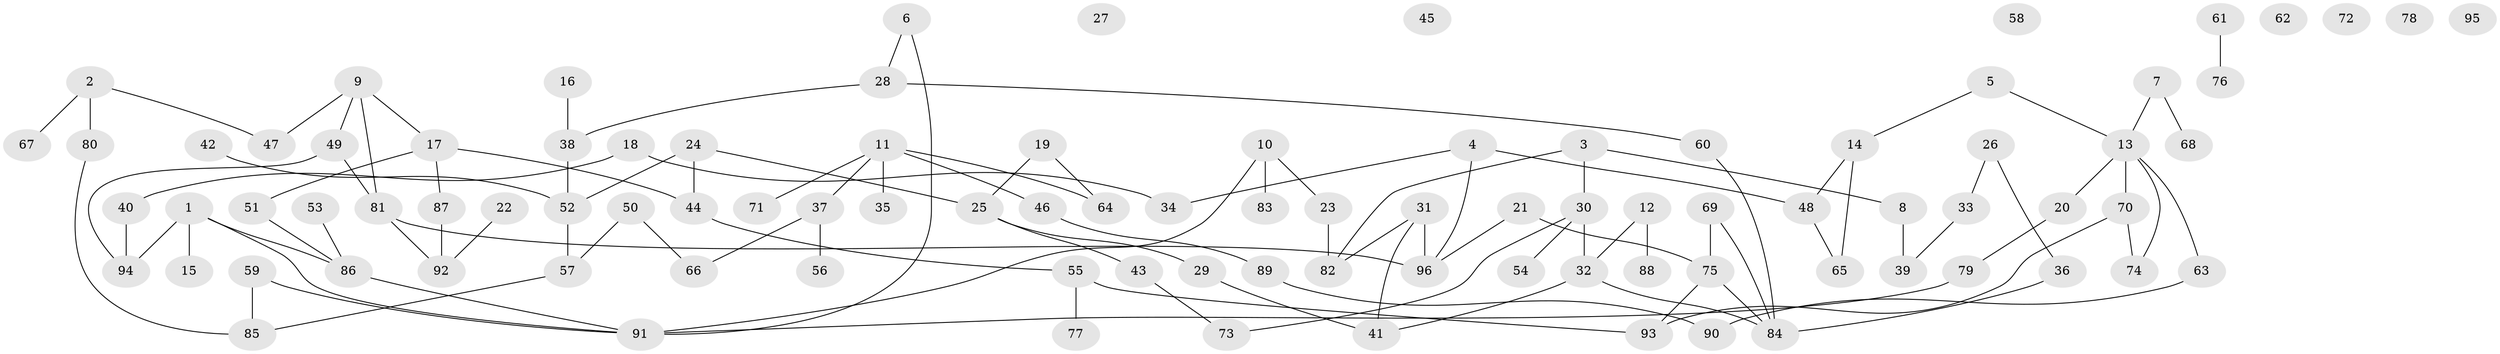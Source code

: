 // Generated by graph-tools (version 1.1) at 2025/13/03/09/25 04:13:07]
// undirected, 96 vertices, 110 edges
graph export_dot {
graph [start="1"]
  node [color=gray90,style=filled];
  1;
  2;
  3;
  4;
  5;
  6;
  7;
  8;
  9;
  10;
  11;
  12;
  13;
  14;
  15;
  16;
  17;
  18;
  19;
  20;
  21;
  22;
  23;
  24;
  25;
  26;
  27;
  28;
  29;
  30;
  31;
  32;
  33;
  34;
  35;
  36;
  37;
  38;
  39;
  40;
  41;
  42;
  43;
  44;
  45;
  46;
  47;
  48;
  49;
  50;
  51;
  52;
  53;
  54;
  55;
  56;
  57;
  58;
  59;
  60;
  61;
  62;
  63;
  64;
  65;
  66;
  67;
  68;
  69;
  70;
  71;
  72;
  73;
  74;
  75;
  76;
  77;
  78;
  79;
  80;
  81;
  82;
  83;
  84;
  85;
  86;
  87;
  88;
  89;
  90;
  91;
  92;
  93;
  94;
  95;
  96;
  1 -- 15;
  1 -- 86;
  1 -- 91;
  1 -- 94;
  2 -- 47;
  2 -- 67;
  2 -- 80;
  3 -- 8;
  3 -- 30;
  3 -- 82;
  4 -- 34;
  4 -- 48;
  4 -- 96;
  5 -- 13;
  5 -- 14;
  6 -- 28;
  6 -- 91;
  7 -- 13;
  7 -- 68;
  8 -- 39;
  9 -- 17;
  9 -- 47;
  9 -- 49;
  9 -- 81;
  10 -- 23;
  10 -- 83;
  10 -- 91;
  11 -- 35;
  11 -- 37;
  11 -- 46;
  11 -- 64;
  11 -- 71;
  12 -- 32;
  12 -- 88;
  13 -- 20;
  13 -- 63;
  13 -- 70;
  13 -- 74;
  14 -- 48;
  14 -- 65;
  16 -- 38;
  17 -- 44;
  17 -- 51;
  17 -- 87;
  18 -- 34;
  18 -- 40;
  19 -- 25;
  19 -- 64;
  20 -- 79;
  21 -- 75;
  21 -- 96;
  22 -- 92;
  23 -- 82;
  24 -- 25;
  24 -- 44;
  24 -- 52;
  25 -- 29;
  25 -- 43;
  26 -- 33;
  26 -- 36;
  28 -- 38;
  28 -- 60;
  29 -- 41;
  30 -- 32;
  30 -- 54;
  30 -- 73;
  31 -- 41;
  31 -- 82;
  31 -- 96;
  32 -- 41;
  32 -- 84;
  33 -- 39;
  36 -- 84;
  37 -- 56;
  37 -- 66;
  38 -- 52;
  40 -- 94;
  42 -- 52;
  43 -- 73;
  44 -- 55;
  46 -- 89;
  48 -- 65;
  49 -- 81;
  49 -- 94;
  50 -- 57;
  50 -- 66;
  51 -- 86;
  52 -- 57;
  53 -- 86;
  55 -- 77;
  55 -- 93;
  57 -- 85;
  59 -- 85;
  59 -- 91;
  60 -- 84;
  61 -- 76;
  63 -- 90;
  69 -- 75;
  69 -- 84;
  70 -- 74;
  70 -- 93;
  75 -- 84;
  75 -- 93;
  79 -- 91;
  80 -- 85;
  81 -- 92;
  81 -- 96;
  86 -- 91;
  87 -- 92;
  89 -- 90;
}
